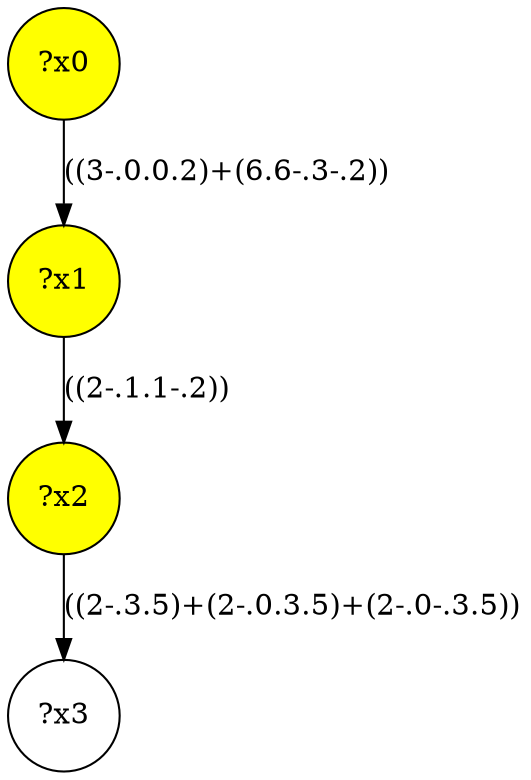 digraph g {
	x1 [fillcolor="yellow", style="filled," shape=circle, label="?x1"];
	x0 [fillcolor="yellow", style="filled," shape=circle, label="?x0"];
	x2 [fillcolor="yellow", style="filled," shape=circle, label="?x2"];
	x0 -> x1 [label="((3-.0.0.2)+(6.6-.3-.2))"];
	x1 -> x2 [label="((2-.1.1-.2))"];
	x3 [shape=circle, label="?x3"];
	x2 -> x3 [label="((2-.3.5)+(2-.0.3.5)+(2-.0-.3.5))"];
}
